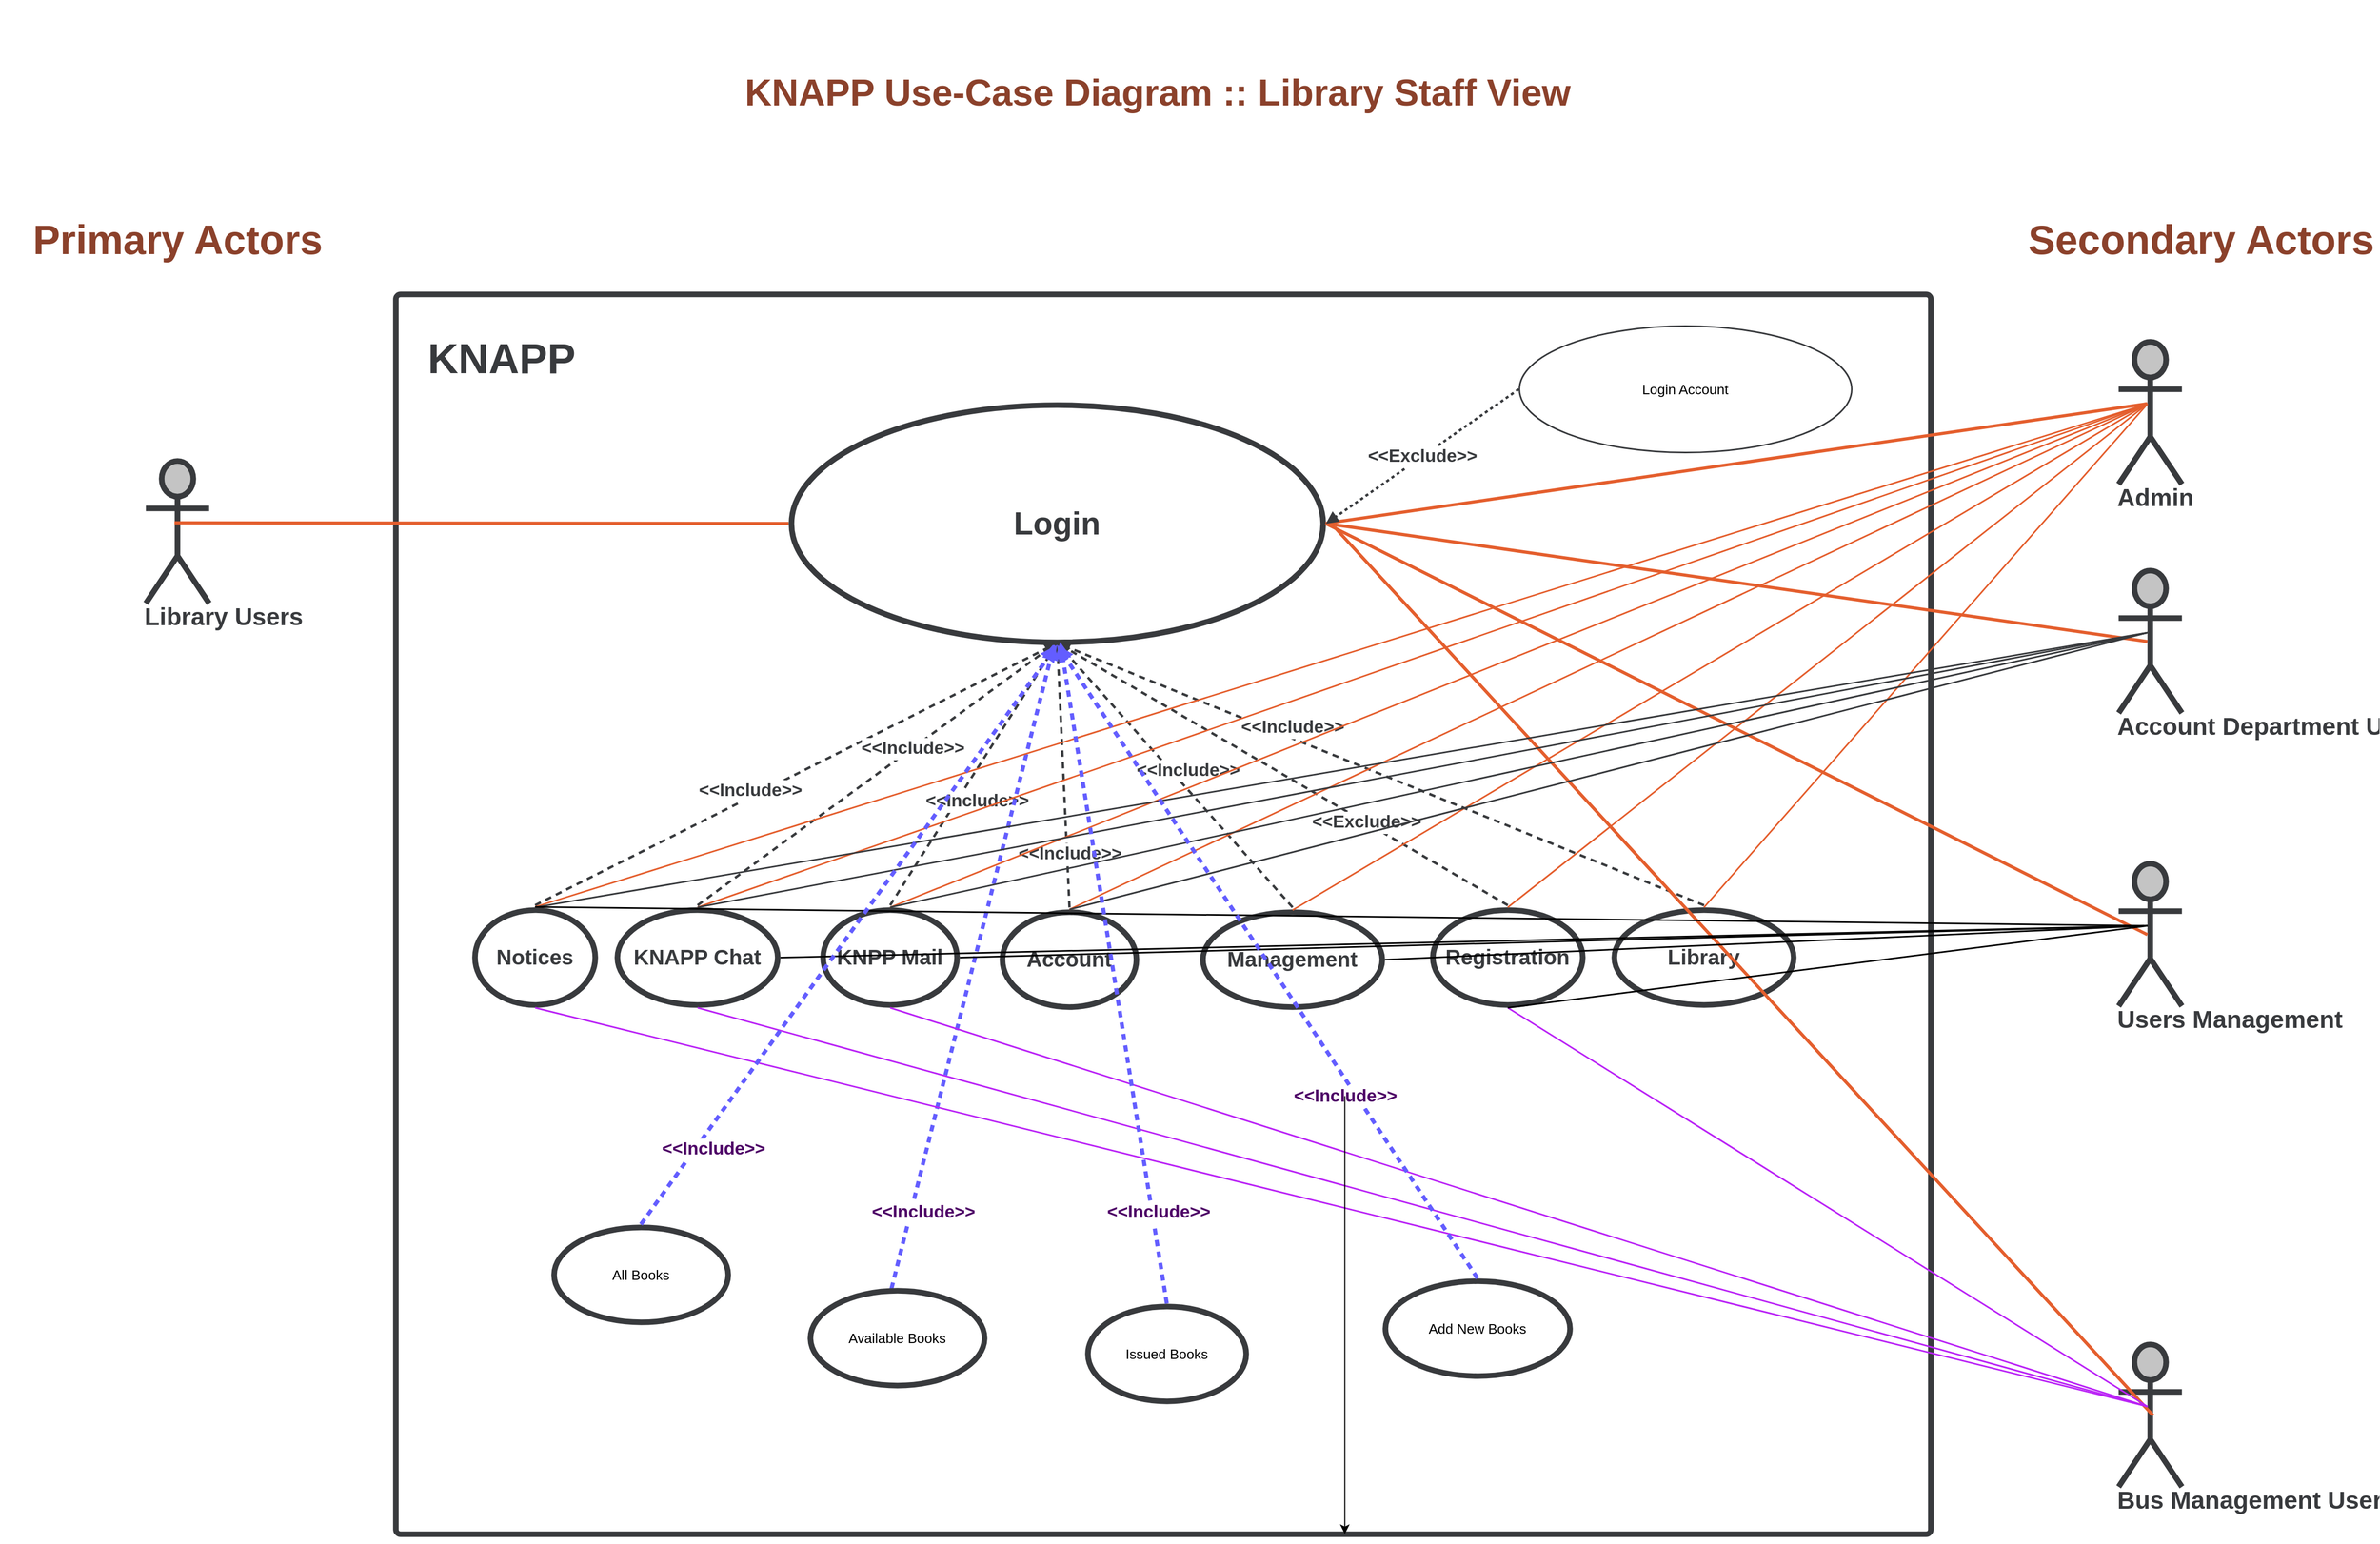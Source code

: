 <mxfile version="17.4.6" type="github">
  <diagram id="xewEE2SjZpMV4tHlsAld" name="Page-1">
    <mxGraphModel dx="3541" dy="2044" grid="1" gridSize="10" guides="1" tooltips="1" connect="1" arrows="1" fold="1" page="1" pageScale="1" pageWidth="827" pageHeight="1169" math="0" shadow="0">
      <root>
        <mxCell id="0" />
        <mxCell id="1" parent="0" />
        <UserObject label="" lucidchartObjectId="x7x1Chy9FIni" id="VwzVGKQmcw6lQUT-82Iy-1">
          <mxCell style="html=1;overflow=block;blockSpacing=1;whiteSpace=wrap;container=1;pointerEvents=0;collapsible=0;recursiveResize=0;fontSize=40;fontColor=#383a3d;fontStyle=1;spacing=0;strokeColor=#383a3d;strokeOpacity=100;fillOpacity=100;rounded=1;absoluteArcSize=1;arcSize=9;fillColor=none;strokeWidth=5.3;" parent="1" vertex="1">
            <mxGeometry x="-750" y="-471" width="1455" height="1176" as="geometry" />
          </mxCell>
        </UserObject>
        <mxCell id="VwzVGKQmcw6lQUT-82Iy-72" value="&lt;span style=&quot;color: rgb(56 , 58 , 61) ; font-size: 40px ; font-weight: 700&quot;&gt;KNAPP&lt;/span&gt;" style="text;html=1;align=center;verticalAlign=middle;resizable=0;points=[];autosize=1;strokeColor=none;fillColor=none;" parent="VwzVGKQmcw6lQUT-82Iy-1" vertex="1">
          <mxGeometry x="20" y="45" width="160" height="30" as="geometry" />
        </mxCell>
        <UserObject label="" lucidchartObjectId="x7x1p7J1mClr" id="VwzVGKQmcw6lQUT-82Iy-11">
          <mxCell style="html=1;jettySize=18;whiteSpace=wrap;fontSize=13;strokeColor=#383a3d;strokeOpacity=100;dashed=1;fixDash=1;dashPattern=6 5;strokeWidth=2.3;rounded=0;startArrow=none;endArrow=block;endFill=1;exitX=0.5;exitY=1.012;exitPerimeter=0;entryX=0.5;entryY=-0.029;entryPerimeter=0;" parent="VwzVGKQmcw6lQUT-82Iy-1" edge="1">
            <mxGeometry width="100" height="100" relative="1" as="geometry">
              <Array as="points" />
              <mxPoint x="132.0" y="579.39" as="sourcePoint" />
              <mxPoint x="627" y="330.7" as="targetPoint" />
            </mxGeometry>
          </mxCell>
        </UserObject>
        <mxCell id="VwzVGKQmcw6lQUT-82Iy-12" value="&amp;lt;&amp;lt;Include&amp;gt;&amp;gt;" style="text;html=1;resizable=0;labelBackgroundColor=default;align=center;verticalAlign=middle;fontStyle=1;fontColor=#383a3d;fontSize=16.8;" parent="VwzVGKQmcw6lQUT-82Iy-11" vertex="1">
          <mxGeometry x="0.322" relative="1" as="geometry">
            <mxPoint x="-123" y="56" as="offset" />
          </mxGeometry>
        </mxCell>
        <UserObject label="" lucidchartObjectId="x7x1Q7fdFUaJ" id="VwzVGKQmcw6lQUT-82Iy-23">
          <mxCell style="html=1;jettySize=18;whiteSpace=wrap;fontSize=13;strokeColor=#383a3d;strokeOpacity=100;dashed=1;fixDash=1;dashPattern=6 5;strokeWidth=2.3;rounded=0;startArrow=none;endArrow=block;endFill=1;entryX=0.5;entryY=-0.029;entryPerimeter=0;" parent="VwzVGKQmcw6lQUT-82Iy-1" edge="1">
            <mxGeometry width="100" height="100" relative="1" as="geometry">
              <Array as="points" />
              <mxPoint x="286" y="579.39" as="sourcePoint" />
              <mxPoint x="627" y="330" as="targetPoint" />
            </mxGeometry>
          </mxCell>
        </UserObject>
        <mxCell id="VwzVGKQmcw6lQUT-82Iy-24" value="&amp;lt;&amp;lt;Include&amp;gt;&amp;gt;" style="text;html=1;resizable=0;labelBackgroundColor=default;align=center;verticalAlign=middle;fontStyle=1;fontColor=#383a3d;fontSize=16.8;" parent="VwzVGKQmcw6lQUT-82Iy-23" vertex="1">
          <mxGeometry x="0.322" relative="1" as="geometry">
            <mxPoint x="-21" y="16" as="offset" />
          </mxGeometry>
        </mxCell>
        <UserObject label="" lucidchartObjectId="x7x1y.fIbI79" id="VwzVGKQmcw6lQUT-82Iy-25">
          <mxCell style="html=1;jettySize=18;whiteSpace=wrap;fontSize=13;strokeColor=#383a3d;strokeOpacity=100;dashed=1;fixDash=1;dashPattern=6 5;strokeWidth=2.3;rounded=0;startArrow=none;endArrow=block;endFill=1;exitX=0.5;exitY=1.012;exitPerimeter=0;entryX=0.5;entryY=-0.029;entryPerimeter=0;" parent="VwzVGKQmcw6lQUT-82Iy-1" edge="1">
            <mxGeometry width="100" height="100" relative="1" as="geometry">
              <Array as="points" />
              <mxPoint x="468.5" y="579.39" as="sourcePoint" />
              <mxPoint x="627" y="330.7" as="targetPoint" />
            </mxGeometry>
          </mxCell>
        </UserObject>
        <mxCell id="VwzVGKQmcw6lQUT-82Iy-26" value="&amp;lt;&amp;lt;Include&amp;gt;&amp;gt;" style="text;html=1;resizable=0;labelBackgroundColor=default;align=center;verticalAlign=middle;fontStyle=1;fontColor=#383a3d;fontSize=16.8;" parent="VwzVGKQmcw6lQUT-82Iy-25" vertex="1">
          <mxGeometry x="0.322" relative="1" as="geometry">
            <mxPoint x="-23" y="66" as="offset" />
          </mxGeometry>
        </mxCell>
        <UserObject label="" lucidchartObjectId="x7x1r4sUqroY" id="VwzVGKQmcw6lQUT-82Iy-28">
          <mxCell style="html=1;jettySize=18;whiteSpace=wrap;fontSize=13;strokeColor=#383a3d;strokeOpacity=100;dashed=1;fixDash=1;dashPattern=6 5;strokeWidth=2.3;rounded=0;startArrow=none;endArrow=block;endFill=1;exitX=0.5;exitY=1.012;exitPerimeter=0;entryX=0.5;entryY=-0.029;entryPerimeter=0;" parent="VwzVGKQmcw6lQUT-82Iy-1" edge="1">
            <mxGeometry width="100" height="100" relative="1" as="geometry">
              <Array as="points" />
              <mxPoint x="638.5" y="581.39" as="sourcePoint" />
              <mxPoint x="627" y="330.7" as="targetPoint" />
            </mxGeometry>
          </mxCell>
        </UserObject>
        <mxCell id="VwzVGKQmcw6lQUT-82Iy-29" value="&amp;lt;&amp;lt;Include&amp;gt;&amp;gt;" style="text;html=1;resizable=0;labelBackgroundColor=default;align=center;verticalAlign=middle;fontStyle=1;fontColor=#383a3d;fontSize=16.8;" parent="VwzVGKQmcw6lQUT-82Iy-28" vertex="1">
          <mxGeometry x="0.322" relative="1" as="geometry">
            <mxPoint x="8" y="115" as="offset" />
          </mxGeometry>
        </mxCell>
        <UserObject label="" lucidchartObjectId="x7x1MHIUOjXl" id="VwzVGKQmcw6lQUT-82Iy-32">
          <mxCell style="html=1;jettySize=18;whiteSpace=wrap;fontSize=13;strokeColor=#383a3d;strokeOpacity=100;dashed=1;fixDash=1;dashPattern=6 5;strokeWidth=2.3;rounded=0;startArrow=none;endArrow=block;endFill=1;exitX=0.5;exitY=1.012;exitPerimeter=0;entryX=0.5;entryY=-0.029;entryPerimeter=0;" parent="VwzVGKQmcw6lQUT-82Iy-1" edge="1">
            <mxGeometry width="100" height="100" relative="1" as="geometry">
              <Array as="points" />
              <mxPoint x="850" y="581.39" as="sourcePoint" />
              <mxPoint x="627" y="330.7" as="targetPoint" />
            </mxGeometry>
          </mxCell>
        </UserObject>
        <mxCell id="VwzVGKQmcw6lQUT-82Iy-33" value="&amp;lt;&amp;lt;Include&amp;gt;&amp;gt;" style="text;html=1;resizable=0;labelBackgroundColor=default;align=center;verticalAlign=middle;fontStyle=1;fontColor=#383a3d;fontSize=16.8;" parent="VwzVGKQmcw6lQUT-82Iy-32" vertex="1">
          <mxGeometry x="0.322" relative="1" as="geometry">
            <mxPoint x="48" y="36" as="offset" />
          </mxGeometry>
        </mxCell>
        <UserObject label="" lucidchartObjectId="x7x1FVekg8Gv" id="VwzVGKQmcw6lQUT-82Iy-34">
          <mxCell style="html=1;jettySize=18;whiteSpace=wrap;fontSize=13;strokeColor=#383a3d;strokeOpacity=100;dashed=1;fixDash=1;dashPattern=6 5;strokeWidth=2.3;rounded=0;startArrow=none;endArrow=block;endFill=1;exitX=0.5;exitY=1.012;exitPerimeter=0;entryX=0.5;entryY=-0.029;entryPerimeter=0;" parent="VwzVGKQmcw6lQUT-82Iy-1" edge="1">
            <mxGeometry width="100" height="100" relative="1" as="geometry">
              <Array as="points" />
              <mxPoint x="1054" y="579.39" as="sourcePoint" />
              <mxPoint x="627" y="330.7" as="targetPoint" />
            </mxGeometry>
          </mxCell>
        </UserObject>
        <mxCell id="VwzVGKQmcw6lQUT-82Iy-35" value="&amp;lt;&amp;lt;Exclude&amp;gt;&amp;gt;" style="text;html=1;resizable=0;labelBackgroundColor=default;align=center;verticalAlign=middle;fontStyle=1;fontColor=#383a3d;fontSize=16.8;" parent="VwzVGKQmcw6lQUT-82Iy-34" vertex="1">
          <mxGeometry x="0.322" relative="1" as="geometry">
            <mxPoint x="148" y="86" as="offset" />
          </mxGeometry>
        </mxCell>
        <UserObject label="" lucidchartObjectId="x7x1h8phvXM." id="VwzVGKQmcw6lQUT-82Iy-37">
          <mxCell style="html=1;jettySize=18;whiteSpace=wrap;fontSize=13;strokeColor=#383a3d;strokeOpacity=100;dashed=1;fixDash=1;dashPattern=6 5;strokeWidth=2.3;rounded=0;startArrow=none;endArrow=block;endFill=1;exitX=0.5;exitY=1.012;exitPerimeter=0;entryX=0.5;entryY=-0.029;entryPerimeter=0;" parent="VwzVGKQmcw6lQUT-82Iy-1" edge="1">
            <mxGeometry width="100" height="100" relative="1" as="geometry">
              <Array as="points" />
              <mxPoint x="1240" y="579.39" as="sourcePoint" />
              <mxPoint x="627" y="330.7" as="targetPoint" />
            </mxGeometry>
          </mxCell>
        </UserObject>
        <mxCell id="VwzVGKQmcw6lQUT-82Iy-38" value="&amp;lt;&amp;lt;Include&amp;gt;&amp;gt;" style="text;html=1;resizable=0;labelBackgroundColor=default;align=center;verticalAlign=middle;fontStyle=1;fontColor=#383a3d;fontSize=16.8;" parent="VwzVGKQmcw6lQUT-82Iy-37" vertex="1">
          <mxGeometry x="0.322" relative="1" as="geometry">
            <mxPoint x="15" y="-4" as="offset" />
          </mxGeometry>
        </mxCell>
        <UserObject label="" lucidchartObjectId="Kiz1ae.CU_a4" id="VwzVGKQmcw6lQUT-82Iy-64">
          <mxCell style="html=1;jettySize=18;whiteSpace=wrap;fontSize=13;strokeColor=#635dff;strokeOpacity=100;dashed=1;fixDash=1;dashPattern=6 5;strokeWidth=3.8;rounded=0;startArrow=none;endArrow=block;endFill=1;entryX=0.5;entryY=-0.029;entryPerimeter=0;exitX=0.5;exitY=-0.029;exitDx=0;exitDy=0;exitPerimeter=0;" parent="VwzVGKQmcw6lQUT-82Iy-1" edge="1">
            <mxGeometry width="100" height="100" relative="1" as="geometry">
              <Array as="points" />
              <mxPoint x="470" y="943.39" as="sourcePoint" />
              <mxPoint x="624.5" y="331" as="targetPoint" />
            </mxGeometry>
          </mxCell>
        </UserObject>
        <mxCell id="VwzVGKQmcw6lQUT-82Iy-65" value="&amp;lt;&amp;lt;Include&amp;gt;&amp;gt;" style="text;html=1;resizable=0;labelBackgroundColor=default;align=center;verticalAlign=middle;fontStyle=1;fontColor=#4d0066;fontSize=16.8;" parent="VwzVGKQmcw6lQUT-82Iy-64" vertex="1">
          <mxGeometry x="0.784" relative="1" as="geometry">
            <mxPoint x="-108" y="474" as="offset" />
          </mxGeometry>
        </mxCell>
        <UserObject label="KNAPP Use-Case Diagram :: Library Staff View" lucidchartObjectId="vXx15x7TxMz1" id="VwzVGKQmcw6lQUT-82Iy-2">
          <mxCell style="html=1;overflow=block;blockSpacing=1;whiteSpace=wrap;fontSize=35.2;fontColor=#8b412b;fontStyle=1;spacing=3.8;strokeColor=none;fillOpacity=0;fillColor=#ffffff;strokeWidth=0;" parent="1" vertex="1">
            <mxGeometry x="-440" y="-750" width="825" height="176" as="geometry" />
          </mxCell>
        </UserObject>
        <UserObject label="Primary Actors" lucidchartObjectId="x7x12075siuS" id="VwzVGKQmcw6lQUT-82Iy-3">
          <mxCell style="html=1;overflow=block;blockSpacing=1;whiteSpace=wrap;fontSize=38.5;fontColor=#8b412b;fontStyle=1;spacing=0;fillColor=#ffffff;strokeWidth=1.5;strokeColor=none;" parent="1" vertex="1">
            <mxGeometry x="-1125" y="-546" width="337" height="45" as="geometry" />
          </mxCell>
        </UserObject>
        <UserObject label="Login" lucidchartObjectId="x7x1iAqX4r_B" id="VwzVGKQmcw6lQUT-82Iy-4">
          <mxCell style="html=1;overflow=block;blockSpacing=1;whiteSpace=wrap;ellipse;fontSize=30.2;fontColor=#383a3d;fontStyle=1;spacing=3.8;strokeColor=#383a3d;strokeOpacity=100;fillOpacity=100;rounded=1;absoluteArcSize=1;arcSize=9;fillColor=#FFFFFF;strokeWidth=5.3;" parent="1" vertex="1">
            <mxGeometry x="-375" y="-366" width="504" height="225" as="geometry" />
          </mxCell>
        </UserObject>
        <UserObject label="Admin" lucidchartObjectId="x7x1_HqmLVqf" id="VwzVGKQmcw6lQUT-82Iy-5">
          <mxCell style="html=1;overflow=block;blockSpacing=1;shape=umlActor;labelPosition=center;verticalLabelPosition=bottom;verticalAlign=top;whiteSpace=nowrap;fontSize=23.3;fontColor=#383a3d;fontStyle=1;spacing=0;strokeColor=#383a3d;strokeOpacity=100;fillOpacity=100;rounded=1;absoluteArcSize=1;arcSize=9;fillColor=#c4c4c4;strokeWidth=5.3;" parent="1" vertex="1">
            <mxGeometry x="883" y="-426" width="60" height="135" as="geometry" />
          </mxCell>
        </UserObject>
        <UserObject label="Library Users" lucidchartObjectId="x7x1uNKdwwUK" id="VwzVGKQmcw6lQUT-82Iy-6">
          <mxCell style="html=1;overflow=block;blockSpacing=1;shape=umlActor;labelPosition=center;verticalLabelPosition=bottom;verticalAlign=top;whiteSpace=nowrap;fontSize=23.3;fontColor=#383a3d;fontStyle=1;spacing=0;strokeColor=#383a3d;strokeOpacity=100;fillOpacity=100;rounded=1;absoluteArcSize=1;arcSize=9;fillColor=#c4c4c4;strokeWidth=5.3;" parent="1" vertex="1">
            <mxGeometry x="-987" y="-313" width="60" height="135" as="geometry" />
          </mxCell>
        </UserObject>
        <UserObject label="Account Department Users" lucidchartObjectId="x7x1Ydl4FJ6k" id="VwzVGKQmcw6lQUT-82Iy-7">
          <mxCell style="html=1;overflow=block;blockSpacing=1;shape=umlActor;labelPosition=center;verticalLabelPosition=bottom;verticalAlign=top;whiteSpace=nowrap;fontSize=23.3;fontColor=#383a3d;fontStyle=1;spacing=0;strokeColor=#383a3d;strokeOpacity=100;fillOpacity=100;rounded=1;absoluteArcSize=1;arcSize=9;fillColor=#c4c4c4;strokeWidth=5.3;" parent="1" vertex="1">
            <mxGeometry x="883" y="-209" width="60" height="135" as="geometry" />
          </mxCell>
        </UserObject>
        <UserObject label="Users Management" lucidchartObjectId="x7x18n8--uf0" id="VwzVGKQmcw6lQUT-82Iy-8">
          <mxCell style="html=1;overflow=block;blockSpacing=1;shape=umlActor;labelPosition=center;verticalLabelPosition=bottom;verticalAlign=top;whiteSpace=nowrap;fontSize=23.3;fontColor=#383a3d;fontStyle=1;spacing=0;strokeColor=#383a3d;strokeOpacity=100;fillOpacity=100;rounded=1;absoluteArcSize=1;arcSize=9;fillColor=#c4c4c4;strokeWidth=5.3;" parent="1" vertex="1">
            <mxGeometry x="883" y="69" width="60" height="135" as="geometry" />
          </mxCell>
        </UserObject>
        <UserObject label="Bus Management Users" lucidchartObjectId="x7x1-DI6nvDn" id="VwzVGKQmcw6lQUT-82Iy-9">
          <mxCell style="html=1;overflow=block;blockSpacing=1;shape=umlActor;labelPosition=center;verticalLabelPosition=bottom;verticalAlign=top;whiteSpace=nowrap;fontSize=23.3;fontColor=#383a3d;fontStyle=1;spacing=0;strokeColor=#383a3d;strokeOpacity=100;fillOpacity=100;rounded=1;absoluteArcSize=1;arcSize=9;fillColor=#c4c4c4;strokeWidth=5.3;" parent="1" vertex="1">
            <mxGeometry x="883" y="525" width="60" height="135" as="geometry" />
          </mxCell>
        </UserObject>
        <UserObject label="Notices" lucidchartObjectId="x7x1S8WUbyTx" id="VwzVGKQmcw6lQUT-82Iy-10">
          <mxCell style="html=1;overflow=block;blockSpacing=1;whiteSpace=wrap;ellipse;fontSize=20.2;fontColor=#383a3d;fontStyle=1;spacing=3.8;strokeColor=#383a3d;strokeOpacity=100;fillOpacity=100;rounded=1;absoluteArcSize=1;arcSize=9;fillColor=#FFFFFF;strokeWidth=5.3;" parent="1" vertex="1">
            <mxGeometry x="-675" y="113" width="114" height="90" as="geometry" />
          </mxCell>
        </UserObject>
        <UserObject label="" lucidchartObjectId="x7x1fGpGP1oz" id="VwzVGKQmcw6lQUT-82Iy-13">
          <mxCell style="html=1;jettySize=18;whiteSpace=wrap;fontSize=13;strokeColor=#E45E2D;strokeWidth=3;rounded=0;startArrow=none;endArrow=none;exitX=0.456;exitY=0.436;exitPerimeter=0;entryX=1.005;entryY=0.5;entryPerimeter=0;" parent="1" source="VwzVGKQmcw6lQUT-82Iy-5" target="VwzVGKQmcw6lQUT-82Iy-4" edge="1">
            <mxGeometry width="100" height="100" relative="1" as="geometry">
              <Array as="points" />
            </mxGeometry>
          </mxCell>
        </UserObject>
        <UserObject label="" lucidchartObjectId="x7x1K7baDE~P" id="VwzVGKQmcw6lQUT-82Iy-14">
          <mxCell style="html=1;jettySize=18;whiteSpace=wrap;fontSize=13;strokeColor=#E45E2D;strokeWidth=3;rounded=0;startArrow=none;endArrow=none;exitX=0.456;exitY=0.436;exitPerimeter=0;entryX=-0.005;entryY=0.5;entryPerimeter=0;" parent="1" source="VwzVGKQmcw6lQUT-82Iy-6" target="VwzVGKQmcw6lQUT-82Iy-4" edge="1">
            <mxGeometry width="100" height="100" relative="1" as="geometry">
              <Array as="points" />
            </mxGeometry>
          </mxCell>
        </UserObject>
        <UserObject label="" lucidchartObjectId="x7x1Obs.gZJB" id="VwzVGKQmcw6lQUT-82Iy-15">
          <mxCell style="html=1;jettySize=18;whiteSpace=wrap;fontSize=13;strokeColor=#E45E2D;strokeWidth=3;rounded=0;startArrow=none;endArrow=none;exitX=0.458;exitY=0.5;exitPerimeter=0;entryX=1.005;entryY=0.5;entryPerimeter=0;" parent="1" source="VwzVGKQmcw6lQUT-82Iy-7" target="VwzVGKQmcw6lQUT-82Iy-4" edge="1">
            <mxGeometry width="100" height="100" relative="1" as="geometry">
              <Array as="points" />
            </mxGeometry>
          </mxCell>
        </UserObject>
        <UserObject label="" lucidchartObjectId="x7x1mGySMqln" id="VwzVGKQmcw6lQUT-82Iy-16">
          <mxCell style="html=1;jettySize=18;whiteSpace=wrap;fontSize=13;strokeColor=#e45e2d;strokeOpacity=100;strokeWidth=3;rounded=0;startArrow=none;endArrow=none;exitX=0.458;exitY=0.5;exitPerimeter=0;entryX=1.005;entryY=0.5;entryPerimeter=0;" parent="1" source="VwzVGKQmcw6lQUT-82Iy-8" target="VwzVGKQmcw6lQUT-82Iy-4" edge="1">
            <mxGeometry width="100" height="100" relative="1" as="geometry">
              <Array as="points" />
            </mxGeometry>
          </mxCell>
        </UserObject>
        <UserObject label="Login Account" lucidchartObjectId="x7x1C5_HYQZ." id="VwzVGKQmcw6lQUT-82Iy-17">
          <mxCell style="html=1;overflow=block;blockSpacing=1;whiteSpace=wrap;ellipse;fontSize=13;spacing=0;strokeColor=#383a3d;strokeOpacity=100;fillOpacity=100;rounded=1;absoluteArcSize=1;arcSize=9;fillColor=#FFFFFF;strokeWidth=1.5;" parent="1" vertex="1">
            <mxGeometry x="315" y="-441" width="315" height="120" as="geometry" />
          </mxCell>
        </UserObject>
        <UserObject label="" lucidchartObjectId="x7x1Z6t.XipK" id="VwzVGKQmcw6lQUT-82Iy-18">
          <mxCell style="html=1;jettySize=18;whiteSpace=wrap;fontSize=13;strokeColor=#383a3d;strokeOpacity=100;dashed=1;fixDash=1;strokeWidth=2.3;rounded=0;startArrow=none;endArrow=block;endFill=1;exitX=-0.002;exitY=0.5;exitPerimeter=0;entryX=1.005;entryY=0.5;entryPerimeter=0;" parent="1" source="VwzVGKQmcw6lQUT-82Iy-17" target="VwzVGKQmcw6lQUT-82Iy-4" edge="1">
            <mxGeometry width="100" height="100" relative="1" as="geometry">
              <Array as="points" />
            </mxGeometry>
          </mxCell>
        </UserObject>
        <mxCell id="VwzVGKQmcw6lQUT-82Iy-19" value="&amp;lt;&amp;lt;Exclude&amp;gt;&amp;gt;" style="text;html=1;resizable=0;labelBackgroundColor=default;align=center;verticalAlign=middle;fontStyle=1;fontColor=#383a3d;fontSize=16.8;" parent="VwzVGKQmcw6lQUT-82Iy-18" vertex="1">
          <mxGeometry relative="1" as="geometry" />
        </mxCell>
        <UserObject label="Secondary Actors" lucidchartObjectId="x7x1Xo7q~Zmn" id="VwzVGKQmcw6lQUT-82Iy-20">
          <mxCell style="html=1;overflow=block;blockSpacing=1;whiteSpace=wrap;fontSize=38.5;fontColor=#8b412b;fontStyle=1;spacing=0;fillColor=#ffffff;strokeWidth=1.5;strokeColor=none;" parent="1" vertex="1">
            <mxGeometry x="793" y="-546" width="337" height="45" as="geometry" />
          </mxCell>
        </UserObject>
        <UserObject label="KNAPP Chat" lucidchartObjectId="x7x1NZg9x6Oo" id="VwzVGKQmcw6lQUT-82Iy-21">
          <mxCell style="html=1;overflow=block;blockSpacing=1;whiteSpace=wrap;ellipse;fontSize=20.2;fontColor=#383a3d;fontStyle=1;spacing=3.8;strokeColor=#383a3d;strokeOpacity=100;fillOpacity=100;rounded=1;absoluteArcSize=1;arcSize=9;fillColor=#FFFFFF;strokeWidth=5.3;" parent="1" vertex="1">
            <mxGeometry x="-540" y="113" width="152" height="90" as="geometry" />
          </mxCell>
        </UserObject>
        <UserObject label="KNPP Mail" lucidchartObjectId="x7x12-eEuShf" id="VwzVGKQmcw6lQUT-82Iy-22">
          <mxCell style="html=1;overflow=block;blockSpacing=1;whiteSpace=wrap;ellipse;fontSize=20.2;fontColor=#383a3d;fontStyle=1;spacing=3.8;strokeColor=#383a3d;strokeOpacity=100;fillOpacity=100;rounded=1;absoluteArcSize=1;arcSize=9;fillColor=#FFFFFF;strokeWidth=5.3;" parent="1" vertex="1">
            <mxGeometry x="-345" y="113" width="127" height="90" as="geometry" />
          </mxCell>
        </UserObject>
        <UserObject label="Account" lucidchartObjectId="x7x1Fjdpis9C" id="VwzVGKQmcw6lQUT-82Iy-27">
          <mxCell style="html=1;overflow=block;blockSpacing=1;whiteSpace=wrap;ellipse;fontSize=20.2;fontColor=#383a3d;fontStyle=1;spacing=3.8;strokeColor=#383a3d;strokeOpacity=100;fillOpacity=100;rounded=1;absoluteArcSize=1;arcSize=9;fillColor=#FFFFFF;strokeWidth=5.3;" parent="1" vertex="1">
            <mxGeometry x="-175" y="115" width="127" height="90" as="geometry" />
          </mxCell>
        </UserObject>
        <UserObject label="Management" lucidchartObjectId="x7x1Wf.mzbwM" id="VwzVGKQmcw6lQUT-82Iy-30">
          <mxCell style="html=1;overflow=block;blockSpacing=1;whiteSpace=wrap;ellipse;fontSize=20.2;fontColor=#383a3d;fontStyle=1;spacing=3.8;strokeColor=#383a3d;strokeOpacity=100;fillOpacity=100;rounded=1;absoluteArcSize=1;arcSize=9;fillColor=#FFFFFF;strokeWidth=5.3;" parent="1" vertex="1">
            <mxGeometry x="15" y="115" width="170" height="90" as="geometry" />
          </mxCell>
        </UserObject>
        <UserObject label="Registration" lucidchartObjectId="x7x1xBG7ul0z" id="VwzVGKQmcw6lQUT-82Iy-31">
          <mxCell style="html=1;overflow=block;blockSpacing=1;whiteSpace=wrap;ellipse;fontSize=20.2;fontColor=#383a3d;fontStyle=1;spacing=3.8;strokeColor=#383a3d;strokeOpacity=100;fillOpacity=100;rounded=1;absoluteArcSize=1;arcSize=9;fillColor=#FFFFFF;strokeWidth=5.3;" parent="1" vertex="1">
            <mxGeometry x="233" y="113" width="142" height="90" as="geometry" />
          </mxCell>
        </UserObject>
        <UserObject label="Library" lucidchartObjectId="x7x1jxlOBZO~" id="VwzVGKQmcw6lQUT-82Iy-36">
          <mxCell style="html=1;overflow=block;blockSpacing=1;whiteSpace=wrap;ellipse;fontSize=20.2;fontColor=#383a3d;fontStyle=1;spacing=3.8;strokeColor=#383a3d;strokeOpacity=100;fillOpacity=100;rounded=1;absoluteArcSize=1;arcSize=9;fillColor=#FFFFFF;strokeWidth=5.3;" parent="1" vertex="1">
            <mxGeometry x="405" y="113" width="170" height="90" as="geometry" />
          </mxCell>
        </UserObject>
        <UserObject label="" lucidchartObjectId="x7x1p0rp2wFp" id="VwzVGKQmcw6lQUT-82Iy-39">
          <mxCell style="html=1;jettySize=18;whiteSpace=wrap;fontSize=13;strokeColor=#E45E2D;strokeWidth=3;rounded=0;startArrow=none;endArrow=none;exitX=0.547;exitY=0.5;exitPerimeter=0;" parent="1" source="VwzVGKQmcw6lQUT-82Iy-9" edge="1">
            <mxGeometry width="100" height="100" relative="1" as="geometry">
              <Array as="points" />
              <mxPoint x="140" y="-250" as="targetPoint" />
            </mxGeometry>
          </mxCell>
        </UserObject>
        <UserObject label="" lucidchartObjectId="x7x11Uh~Zo11" id="VwzVGKQmcw6lQUT-82Iy-40">
          <mxCell style="html=1;jettySize=18;whiteSpace=wrap;fontSize=13;strokeColor=#E45E2D;strokeWidth=1.5;rounded=0;startArrow=none;endArrow=none;exitX=0.456;exitY=0.436;exitPerimeter=0;" parent="1" source="VwzVGKQmcw6lQUT-82Iy-5" edge="1">
            <mxGeometry width="100" height="100" relative="1" as="geometry">
              <Array as="points" />
              <mxPoint x="-618" y="110" as="targetPoint" />
            </mxGeometry>
          </mxCell>
        </UserObject>
        <UserObject label="" lucidchartObjectId="x7x1Ttgm5NQB" id="VwzVGKQmcw6lQUT-82Iy-41">
          <mxCell style="html=1;jettySize=18;whiteSpace=wrap;fontSize=13;strokeColor=#E45E2D;strokeWidth=1.5;rounded=0;startArrow=none;endArrow=none;exitX=0.456;exitY=0.436;exitPerimeter=0;entryX=0.5;entryY=-0.029;entryPerimeter=0;" parent="1" source="VwzVGKQmcw6lQUT-82Iy-5" target="VwzVGKQmcw6lQUT-82Iy-21" edge="1">
            <mxGeometry width="100" height="100" relative="1" as="geometry">
              <Array as="points" />
            </mxGeometry>
          </mxCell>
        </UserObject>
        <UserObject label="" lucidchartObjectId="x7x1pRiwSOpe" id="VwzVGKQmcw6lQUT-82Iy-42">
          <mxCell style="html=1;jettySize=18;whiteSpace=wrap;fontSize=13;strokeColor=#E45E2D;strokeWidth=1.5;rounded=0;startArrow=none;endArrow=none;exitX=0.456;exitY=0.436;exitPerimeter=0;entryX=0.5;entryY=-0.029;entryPerimeter=0;" parent="1" source="VwzVGKQmcw6lQUT-82Iy-5" target="VwzVGKQmcw6lQUT-82Iy-22" edge="1">
            <mxGeometry width="100" height="100" relative="1" as="geometry">
              <Array as="points" />
            </mxGeometry>
          </mxCell>
        </UserObject>
        <UserObject label="" lucidchartObjectId="x7x1hf0vWmLV" id="VwzVGKQmcw6lQUT-82Iy-43">
          <mxCell style="html=1;jettySize=18;whiteSpace=wrap;fontSize=13;strokeColor=#E45E2D;strokeWidth=1.5;rounded=0;startArrow=none;endArrow=none;exitX=0.456;exitY=0.436;exitPerimeter=0;entryX=0.5;entryY=-0.029;entryPerimeter=0;" parent="1" source="VwzVGKQmcw6lQUT-82Iy-5" target="VwzVGKQmcw6lQUT-82Iy-27" edge="1">
            <mxGeometry width="100" height="100" relative="1" as="geometry">
              <Array as="points" />
            </mxGeometry>
          </mxCell>
        </UserObject>
        <UserObject label="" lucidchartObjectId="x7x1I9hO3IS2" id="VwzVGKQmcw6lQUT-82Iy-44">
          <mxCell style="html=1;jettySize=18;whiteSpace=wrap;fontSize=13;strokeColor=#E45E2D;strokeWidth=1.5;rounded=0;startArrow=none;endArrow=none;exitX=0.456;exitY=0.436;exitPerimeter=0;" parent="1" source="VwzVGKQmcw6lQUT-82Iy-5" edge="1">
            <mxGeometry width="100" height="100" relative="1" as="geometry">
              <Array as="points" />
              <mxPoint x="100" y="113" as="targetPoint" />
            </mxGeometry>
          </mxCell>
        </UserObject>
        <UserObject label="" lucidchartObjectId="x7x1AuOUSJmu" id="VwzVGKQmcw6lQUT-82Iy-45">
          <mxCell style="html=1;jettySize=18;whiteSpace=wrap;fontSize=13;strokeColor=#E45E2D;strokeWidth=1.5;rounded=0;startArrow=none;endArrow=none;exitX=0.456;exitY=0.436;exitPerimeter=0;entryX=0.5;entryY=-0.029;entryPerimeter=0;" parent="1" source="VwzVGKQmcw6lQUT-82Iy-5" target="VwzVGKQmcw6lQUT-82Iy-31" edge="1">
            <mxGeometry width="100" height="100" relative="1" as="geometry">
              <Array as="points" />
            </mxGeometry>
          </mxCell>
        </UserObject>
        <UserObject label="" lucidchartObjectId="x7x1aC7PyOAe" id="VwzVGKQmcw6lQUT-82Iy-46">
          <mxCell style="html=1;jettySize=18;whiteSpace=wrap;fontSize=13;strokeColor=#E45E2D;strokeWidth=1.5;rounded=0;startArrow=none;endArrow=none;exitX=0.456;exitY=0.436;exitPerimeter=0;entryX=0.5;entryY=-0.029;entryPerimeter=0;" parent="1" source="VwzVGKQmcw6lQUT-82Iy-5" target="VwzVGKQmcw6lQUT-82Iy-36" edge="1">
            <mxGeometry width="100" height="100" relative="1" as="geometry">
              <Array as="points" />
            </mxGeometry>
          </mxCell>
        </UserObject>
        <UserObject label="" lucidchartObjectId="x7x1yAxehFLN" id="VwzVGKQmcw6lQUT-82Iy-47">
          <mxCell style="html=1;jettySize=18;whiteSpace=wrap;fontSize=13;strokeColor=#383a3d;strokeOpacity=100;strokeWidth=1.5;rounded=0;startArrow=none;endArrow=none;exitX=0.456;exitY=0.436;exitPerimeter=0;entryX=0.5;entryY=-0.029;entryPerimeter=0;" parent="1" source="VwzVGKQmcw6lQUT-82Iy-7" target="VwzVGKQmcw6lQUT-82Iy-10" edge="1">
            <mxGeometry width="100" height="100" relative="1" as="geometry">
              <Array as="points" />
            </mxGeometry>
          </mxCell>
        </UserObject>
        <UserObject label="" lucidchartObjectId="x7x1XuKt_mEL" id="VwzVGKQmcw6lQUT-82Iy-48">
          <mxCell style="html=1;jettySize=18;whiteSpace=wrap;fontSize=13;strokeColor=#383a3d;strokeOpacity=100;strokeWidth=1.5;rounded=0;startArrow=none;endArrow=none;exitX=0.456;exitY=0.436;exitPerimeter=0;entryX=0.5;entryY=-0.029;entryPerimeter=0;" parent="1" source="VwzVGKQmcw6lQUT-82Iy-7" target="VwzVGKQmcw6lQUT-82Iy-21" edge="1">
            <mxGeometry width="100" height="100" relative="1" as="geometry">
              <Array as="points" />
            </mxGeometry>
          </mxCell>
        </UserObject>
        <UserObject label="" lucidchartObjectId="x7x1V5kiM0vv" id="VwzVGKQmcw6lQUT-82Iy-49">
          <mxCell style="html=1;jettySize=18;whiteSpace=wrap;fontSize=13;strokeColor=#383a3d;strokeOpacity=100;strokeWidth=1.5;rounded=0;startArrow=none;endArrow=none;exitX=0.456;exitY=0.436;exitPerimeter=0;entryX=0.5;entryY=-0.029;entryPerimeter=0;" parent="1" source="VwzVGKQmcw6lQUT-82Iy-7" target="VwzVGKQmcw6lQUT-82Iy-22" edge="1">
            <mxGeometry width="100" height="100" relative="1" as="geometry">
              <Array as="points" />
            </mxGeometry>
          </mxCell>
        </UserObject>
        <UserObject label="" lucidchartObjectId="x7x1tYbahBxI" id="VwzVGKQmcw6lQUT-82Iy-50">
          <mxCell style="html=1;jettySize=18;whiteSpace=wrap;fontSize=13;strokeColor=#383a3d;strokeOpacity=100;strokeWidth=1.5;rounded=0;startArrow=none;endArrow=none;exitX=0.456;exitY=0.436;exitPerimeter=0;entryX=0.5;entryY=-0.029;entryPerimeter=0;" parent="1" source="VwzVGKQmcw6lQUT-82Iy-7" target="VwzVGKQmcw6lQUT-82Iy-27" edge="1">
            <mxGeometry width="100" height="100" relative="1" as="geometry">
              <Array as="points" />
            </mxGeometry>
          </mxCell>
        </UserObject>
        <UserObject label="" lucidchartObjectId="x7x1J1kZBSR_" id="VwzVGKQmcw6lQUT-82Iy-51">
          <mxCell style="html=1;jettySize=18;whiteSpace=wrap;fontSize=13;strokeOpacity=100;strokeWidth=1.5;rounded=0;startArrow=none;endArrow=none;exitX=0.456;exitY=0.436;exitPerimeter=0;" parent="1" source="VwzVGKQmcw6lQUT-82Iy-8" edge="1">
            <mxGeometry width="100" height="100" relative="1" as="geometry">
              <Array as="points" />
              <mxPoint x="-618" y="110" as="targetPoint" />
            </mxGeometry>
          </mxCell>
        </UserObject>
        <UserObject label="" lucidchartObjectId="x7x1KZIRFGUu" id="VwzVGKQmcw6lQUT-82Iy-52">
          <mxCell style="html=1;jettySize=18;whiteSpace=wrap;fontSize=13;strokeOpacity=100;strokeWidth=1.5;rounded=0;startArrow=none;endArrow=none;exitX=0.456;exitY=0.436;exitPerimeter=0;entryX=1.017;entryY=0.5;entryPerimeter=0;" parent="1" source="VwzVGKQmcw6lQUT-82Iy-8" target="VwzVGKQmcw6lQUT-82Iy-21" edge="1">
            <mxGeometry width="100" height="100" relative="1" as="geometry">
              <Array as="points" />
            </mxGeometry>
          </mxCell>
        </UserObject>
        <UserObject label="" lucidchartObjectId="x7x1NoQSsPen" id="VwzVGKQmcw6lQUT-82Iy-53">
          <mxCell style="html=1;jettySize=18;whiteSpace=wrap;fontSize=13;strokeOpacity=100;strokeWidth=1.5;rounded=0;startArrow=none;endArrow=none;exitX=0.456;exitY=0.436;exitPerimeter=0;entryX=1.021;entryY=0.5;entryPerimeter=0;" parent="1" source="VwzVGKQmcw6lQUT-82Iy-8" target="VwzVGKQmcw6lQUT-82Iy-22" edge="1">
            <mxGeometry width="100" height="100" relative="1" as="geometry">
              <Array as="points" />
            </mxGeometry>
          </mxCell>
        </UserObject>
        <UserObject label="" lucidchartObjectId="x7x1HJTwDcFr" id="VwzVGKQmcw6lQUT-82Iy-54">
          <mxCell style="html=1;jettySize=18;whiteSpace=wrap;fontSize=13;strokeOpacity=100;strokeWidth=1.5;rounded=0;startArrow=none;endArrow=none;exitX=0.456;exitY=0.436;exitPerimeter=0;entryX=1.015;entryY=0.5;entryPerimeter=0;" parent="1" source="VwzVGKQmcw6lQUT-82Iy-8" target="VwzVGKQmcw6lQUT-82Iy-30" edge="1">
            <mxGeometry width="100" height="100" relative="1" as="geometry">
              <Array as="points" />
            </mxGeometry>
          </mxCell>
        </UserObject>
        <UserObject label="" lucidchartObjectId="x7x1I8VW~JF8" id="VwzVGKQmcw6lQUT-82Iy-55">
          <mxCell style="html=1;jettySize=18;whiteSpace=wrap;fontSize=13;strokeColor=#ba23f6;strokeOpacity=100;strokeWidth=1.5;rounded=0;startArrow=none;endArrow=none;exitX=0.456;exitY=0.436;exitPerimeter=0;entryX=0.5;entryY=1.029;entryPerimeter=0;" parent="1" source="VwzVGKQmcw6lQUT-82Iy-9" target="VwzVGKQmcw6lQUT-82Iy-10" edge="1">
            <mxGeometry width="100" height="100" relative="1" as="geometry">
              <Array as="points" />
            </mxGeometry>
          </mxCell>
        </UserObject>
        <UserObject label="" lucidchartObjectId="x7x16AdeIg2u" id="VwzVGKQmcw6lQUT-82Iy-56">
          <mxCell style="html=1;jettySize=18;whiteSpace=wrap;fontSize=13;strokeColor=#ba23f6;strokeOpacity=100;strokeWidth=1.5;rounded=0;startArrow=none;endArrow=none;exitX=0.456;exitY=0.436;exitPerimeter=0;entryX=0.5;entryY=1.029;entryPerimeter=0;" parent="1" source="VwzVGKQmcw6lQUT-82Iy-9" target="VwzVGKQmcw6lQUT-82Iy-21" edge="1">
            <mxGeometry width="100" height="100" relative="1" as="geometry">
              <Array as="points" />
            </mxGeometry>
          </mxCell>
        </UserObject>
        <UserObject label="" lucidchartObjectId="x7x1LKJzO2iE" id="VwzVGKQmcw6lQUT-82Iy-57">
          <mxCell style="html=1;jettySize=18;whiteSpace=wrap;fontSize=13;strokeColor=#ba23f6;strokeOpacity=100;strokeWidth=1.5;rounded=0;startArrow=none;endArrow=none;exitX=0.456;exitY=0.436;exitPerimeter=0;entryX=0.5;entryY=1.029;entryPerimeter=0;" parent="1" source="VwzVGKQmcw6lQUT-82Iy-9" target="VwzVGKQmcw6lQUT-82Iy-22" edge="1">
            <mxGeometry width="100" height="100" relative="1" as="geometry">
              <Array as="points" />
            </mxGeometry>
          </mxCell>
        </UserObject>
        <UserObject label="" lucidchartObjectId="x7x1shlD4EyQ" id="VwzVGKQmcw6lQUT-82Iy-58">
          <mxCell style="html=1;jettySize=18;whiteSpace=wrap;fontSize=13;strokeColor=#ba23f6;strokeOpacity=100;strokeWidth=1.5;rounded=0;startArrow=none;endArrow=none;exitX=0.456;exitY=0.436;exitPerimeter=0;entryX=0.5;entryY=1.029;entryPerimeter=0;" parent="1" source="VwzVGKQmcw6lQUT-82Iy-9" target="VwzVGKQmcw6lQUT-82Iy-31" edge="1">
            <mxGeometry width="100" height="100" relative="1" as="geometry">
              <Array as="points" />
            </mxGeometry>
          </mxCell>
        </UserObject>
        <UserObject label="" lucidchartObjectId="x7x1QsHS9aKa" id="VwzVGKQmcw6lQUT-82Iy-59">
          <mxCell style="html=1;jettySize=18;whiteSpace=wrap;fontSize=13;strokeOpacity=100;strokeWidth=1.5;rounded=0;startArrow=none;endArrow=none;exitX=0.456;exitY=0.436;exitPerimeter=0;entryX=0.5;entryY=1.029;entryPerimeter=0;" parent="1" source="VwzVGKQmcw6lQUT-82Iy-8" target="VwzVGKQmcw6lQUT-82Iy-31" edge="1">
            <mxGeometry width="100" height="100" relative="1" as="geometry">
              <Array as="points" />
            </mxGeometry>
          </mxCell>
        </UserObject>
        <UserObject label="All Books" lucidchartObjectId="Kiz1U7IZClD~" id="VwzVGKQmcw6lQUT-82Iy-60">
          <mxCell style="html=1;overflow=block;blockSpacing=1;whiteSpace=wrap;ellipse;fontSize=13;spacing=3.8;strokeColor=#383a3d;strokeOpacity=100;fillOpacity=100;rounded=1;absoluteArcSize=1;arcSize=9;fillColor=#FFFFFF;strokeWidth=5.3;" parent="1" vertex="1">
            <mxGeometry x="-600" y="414" width="165" height="90" as="geometry" />
          </mxCell>
        </UserObject>
        <UserObject label="Available Books" lucidchartObjectId="Kiz1t_VDiqng" id="VwzVGKQmcw6lQUT-82Iy-61">
          <mxCell style="html=1;overflow=block;blockSpacing=1;whiteSpace=wrap;ellipse;fontSize=13;spacing=3.8;strokeColor=#383a3d;strokeOpacity=100;fillOpacity=100;rounded=1;absoluteArcSize=1;arcSize=9;fillColor=#FFFFFF;strokeWidth=5.3;" parent="1" vertex="1">
            <mxGeometry x="-357" y="474" width="165" height="90" as="geometry" />
          </mxCell>
        </UserObject>
        <UserObject label="Issued Books" lucidchartObjectId="Kiz1OYoyHFw1" id="VwzVGKQmcw6lQUT-82Iy-62">
          <mxCell style="html=1;overflow=block;blockSpacing=1;whiteSpace=wrap;ellipse;fontSize=13;spacing=3.8;strokeColor=#383a3d;strokeOpacity=100;fillOpacity=100;rounded=1;absoluteArcSize=1;arcSize=9;fillColor=#FFFFFF;strokeWidth=5.3;" parent="1" vertex="1">
            <mxGeometry x="-94" y="489" width="150" height="90" as="geometry" />
          </mxCell>
        </UserObject>
        <UserObject label="Add New Books" lucidchartObjectId="Kiz1aE_SI0XL" id="VwzVGKQmcw6lQUT-82Iy-63">
          <mxCell style="html=1;overflow=block;blockSpacing=1;whiteSpace=wrap;ellipse;fontSize=13;spacing=3.8;strokeColor=#383a3d;strokeOpacity=100;fillOpacity=100;rounded=1;absoluteArcSize=1;arcSize=9;fillColor=#FFFFFF;strokeWidth=5.3;" parent="1" vertex="1">
            <mxGeometry x="188" y="465" width="175" height="90" as="geometry" />
          </mxCell>
        </UserObject>
        <UserObject label="" lucidchartObjectId="Kiz1uvQvYVzo" id="VwzVGKQmcw6lQUT-82Iy-66">
          <mxCell style="html=1;jettySize=18;whiteSpace=wrap;fontSize=13;strokeColor=#635dff;strokeOpacity=100;dashed=1;fixDash=1;dashPattern=6 5;strokeWidth=3.8;rounded=0;startArrow=none;endArrow=block;endFill=1;entryX=0.5;entryY=-0.029;entryPerimeter=0;exitX=0.5;exitY=-0.029;exitDx=0;exitDy=0;exitPerimeter=0;" parent="1" edge="1" source="VwzVGKQmcw6lQUT-82Iy-62">
            <mxGeometry width="100" height="100" relative="1" as="geometry">
              <Array as="points" />
              <mxPoint x="-120" y="-141" as="targetPoint" />
            </mxGeometry>
          </mxCell>
        </UserObject>
        <mxCell id="VwzVGKQmcw6lQUT-82Iy-67" value="&amp;lt;&amp;lt;Include&amp;gt;&amp;gt;" style="text;html=1;resizable=0;labelBackgroundColor=default;align=center;verticalAlign=middle;fontStyle=1;fontColor=#4d0066;fontSize=16.8;" parent="VwzVGKQmcw6lQUT-82Iy-66" vertex="1">
          <mxGeometry x="0.669" relative="1" as="geometry">
            <mxPoint x="76" y="437" as="offset" />
          </mxGeometry>
        </mxCell>
        <UserObject label="" lucidchartObjectId="Kiz1lfWX871n" id="VwzVGKQmcw6lQUT-82Iy-68">
          <mxCell style="html=1;jettySize=18;whiteSpace=wrap;fontSize=13;strokeColor=#635dff;strokeOpacity=100;dashed=1;fixDash=1;dashPattern=6 5;strokeWidth=3.8;rounded=0;startArrow=none;endArrow=block;endFill=1;exitX=0.5;exitY=-0.029;exitPerimeter=0;entryX=0.5;entryY=1.012;entryPerimeter=0;exitDx=0;exitDy=0;entryDx=0;entryDy=0;" parent="1" source="VwzVGKQmcw6lQUT-82Iy-63" target="VwzVGKQmcw6lQUT-82Iy-4" edge="1">
            <mxGeometry width="100" height="100" relative="1" as="geometry">
              <Array as="points" />
            </mxGeometry>
          </mxCell>
        </UserObject>
        <mxCell id="VwzVGKQmcw6lQUT-82Iy-69" value="&amp;lt;&amp;lt;Include&amp;gt;&amp;gt;" style="text;html=1;resizable=0;labelBackgroundColor=default;align=center;verticalAlign=middle;fontStyle=1;fontColor=#4d0066;fontSize=16.8;" parent="VwzVGKQmcw6lQUT-82Iy-68" vertex="1">
          <mxGeometry x="0.484" relative="1" as="geometry">
            <mxPoint x="170" y="273" as="offset" />
          </mxGeometry>
        </mxCell>
        <mxCell id="RshN5eTmCLDf46brc46--3" style="edgeStyle=orthogonalEdgeStyle;rounded=0;orthogonalLoop=1;jettySize=auto;html=1;exitX=0;exitY=0;exitDx=0;exitDy=0;" edge="1" parent="VwzVGKQmcw6lQUT-82Iy-68" source="VwzVGKQmcw6lQUT-82Iy-69" target="VwzVGKQmcw6lQUT-82Iy-1">
          <mxGeometry relative="1" as="geometry" />
        </mxCell>
        <UserObject label="" lucidchartObjectId=".iz1onsd2OHV" id="VwzVGKQmcw6lQUT-82Iy-70">
          <mxCell style="html=1;jettySize=18;whiteSpace=wrap;fontSize=13;strokeColor=#635dff;strokeOpacity=100;dashed=1;fixDash=1;dashPattern=6 5;strokeWidth=3.8;rounded=0;startArrow=none;endArrow=block;endFill=1;exitX=0.5;exitY=-0.029;exitPerimeter=0;entryX=0.5;entryY=1.012;entryPerimeter=0;exitDx=0;exitDy=0;entryDx=0;entryDy=0;" parent="1" source="VwzVGKQmcw6lQUT-82Iy-60" target="VwzVGKQmcw6lQUT-82Iy-4" edge="1">
            <mxGeometry width="100" height="100" relative="1" as="geometry">
              <Array as="points" />
            </mxGeometry>
          </mxCell>
        </UserObject>
        <mxCell id="VwzVGKQmcw6lQUT-82Iy-71" value="&amp;lt;&amp;lt;Include&amp;gt;&amp;gt;" style="text;html=1;resizable=0;labelBackgroundColor=default;align=center;verticalAlign=middle;fontStyle=1;fontColor=#4d0066;fontSize=16.8;" parent="VwzVGKQmcw6lQUT-82Iy-70" vertex="1">
          <mxGeometry x="0.784" relative="1" as="geometry">
            <mxPoint x="-284" y="419" as="offset" />
          </mxGeometry>
        </mxCell>
      </root>
    </mxGraphModel>
  </diagram>
</mxfile>
